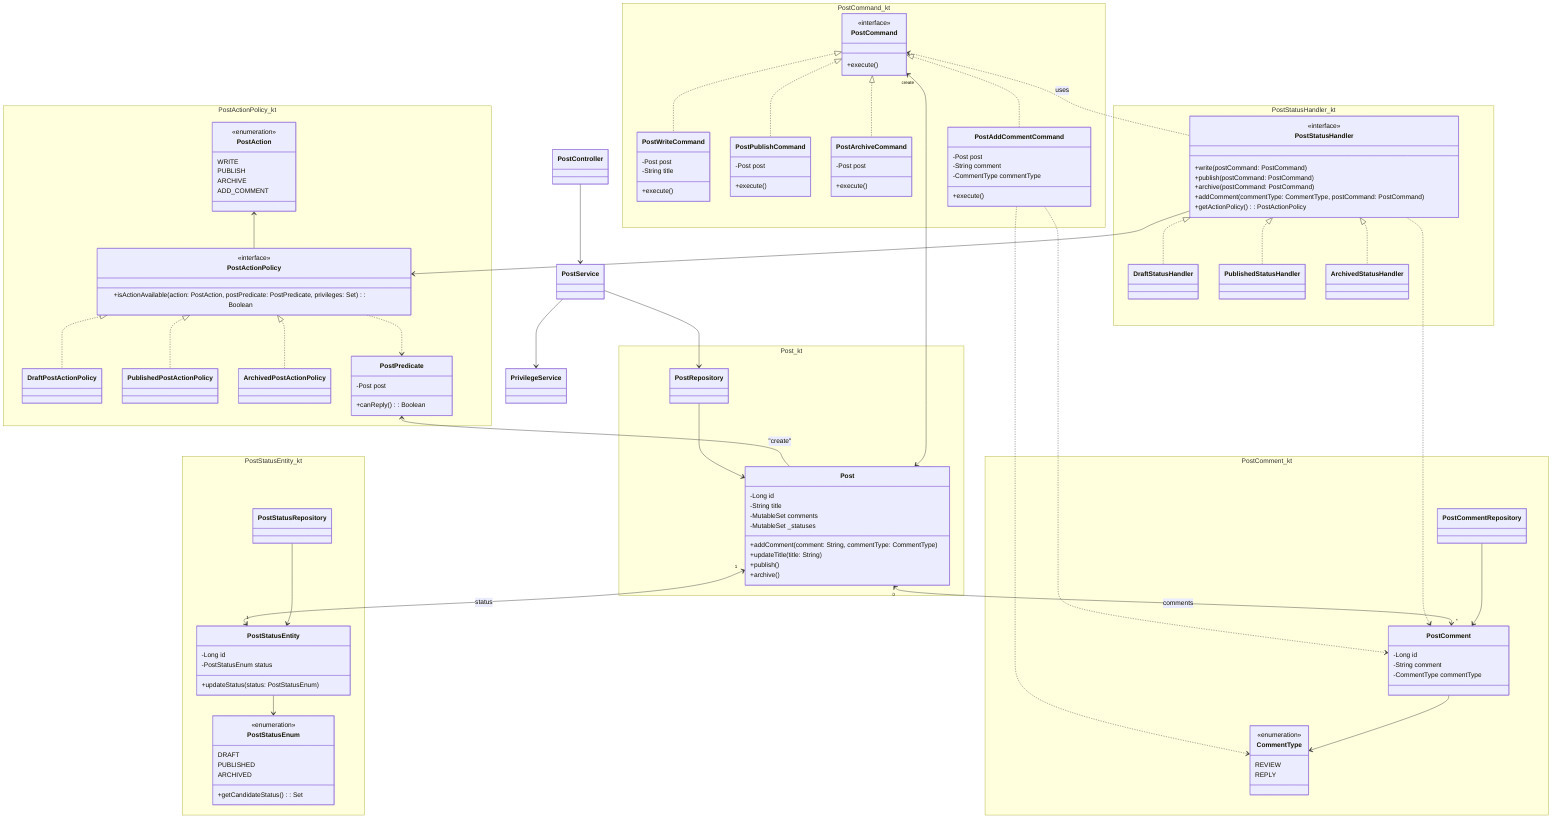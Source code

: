 ---
config:
theme: mc
look: handDrawn
layout: dagre
---
classDiagram
    direction TB
    namespace Post_kt {
        class Post {
            -Long id
            -String title
            -MutableSet comments
            -MutableSet _statuses
            +addComment(comment: String, commentType: CommentType)
            +updateTitle(title: String)
            +publish()
            +archive()
        }

        class PostRepository {
        }
    }

    namespace PostStatusEntity_kt {
	    class PostStatusEntity {
            -Long id
            -PostStatusEnum status
            +updateStatus(status: PostStatusEnum)
        }
        class PostStatusEnum {
            <<enumeration>>
            DRAFT
            PUBLISHED
            ARCHIVED
            +getCandidateStatus() : Set
        }
        class PostStatusRepository {
        }
	}
    PostStatusEntity --> PostStatusEnum
    PostStatusRepository --> PostStatusEntity
    Post "1" <--> "1" PostStatusEntity : status

    namespace PostComment_kt {
        class PostComment {
            -Long id
            -String comment
            -CommentType commentType
        }
        class CommentType {
            <<enumeration>>
            REVIEW
            REPLY
        }
        class PostCommentRepository {
        }
	}
    PostComment --> CommentType
    PostCommentRepository --> PostComment
    Post "0" <--> "*" PostComment : comments

    namespace PostStatusHandler_kt {
        class PostStatusHandler {
            <<interface>>
            +write(postCommand: PostCommand)
            +publish(postCommand: PostCommand)
            +archive(postCommand: PostCommand)
            +addComment(commentType: CommentType, postCommand: PostCommand)
            +getActionPolicy() : PostActionPolicy
        }
        class DraftStatusHandler {
        }
        class PublishedStatusHandler {
        }
        class ArchivedStatusHandler {
        }
    }
    PostStatusHandler <|.. DraftStatusHandler
    PostStatusHandler <|.. PublishedStatusHandler
    PostStatusHandler <|.. ArchivedStatusHandler
    PostStatusHandler ..> PostComment

    namespace PostActionPolicy_kt {
        class PostAction {
            <<enumeration>>
            WRITE
            PUBLISH
            ARCHIVE
            ADD_COMMENT
        }
        class PostActionPolicy {
            <<interface>>
            +isActionAvailable(action: PostAction, postPredicate: PostPredicate, privileges: Set) : Boolean
        }
        class DraftPostActionPolicy {
        }
        class PublishedPostActionPolicy {
        }
        class ArchivedPostActionPolicy {
        }

        class PostPredicate {
            -Post post
            +canReply() : Boolean
        }
	}
	PostActionPolicy ..> PostPredicate
    PostAction <-- PostActionPolicy
    PostActionPolicy <|.. DraftPostActionPolicy
    PostActionPolicy <|.. PublishedPostActionPolicy
    PostActionPolicy <|.. ArchivedPostActionPolicy
    PostStatusHandler --> PostActionPolicy

	namespace PostCommand_kt {
        class PostCommand {
            <<interface>>
            +execute()
        }
        class PostWriteCommand {
            -Post post
            -String title
            +execute()
        }
        class PostPublishCommand {
            -Post post
            +execute()
        }
        class PostArchiveCommand {
            -Post post
            +execute()
        }
        class PostAddCommentCommand {
            -Post post
            -String comment
            -CommentType commentType
            +execute()
        }
    }
    PostCommand <|.. PostWriteCommand
    PostCommand <|.. PostPublishCommand
    PostCommand <|.. PostArchiveCommand
    PostCommand <|.. PostAddCommentCommand
    PostCommand <.. PostStatusHandler: uses
    PostCommand "create" <--> "uses" Post
    PostPredicate <-- Post: "create"
    PostAddCommentCommand ..> PostComment
    PostAddCommentCommand ..> CommentType

    PostRepository --> Post
    PostService --> PostRepository
    PostService --> PrivilegeService
    PostController --> PostService
